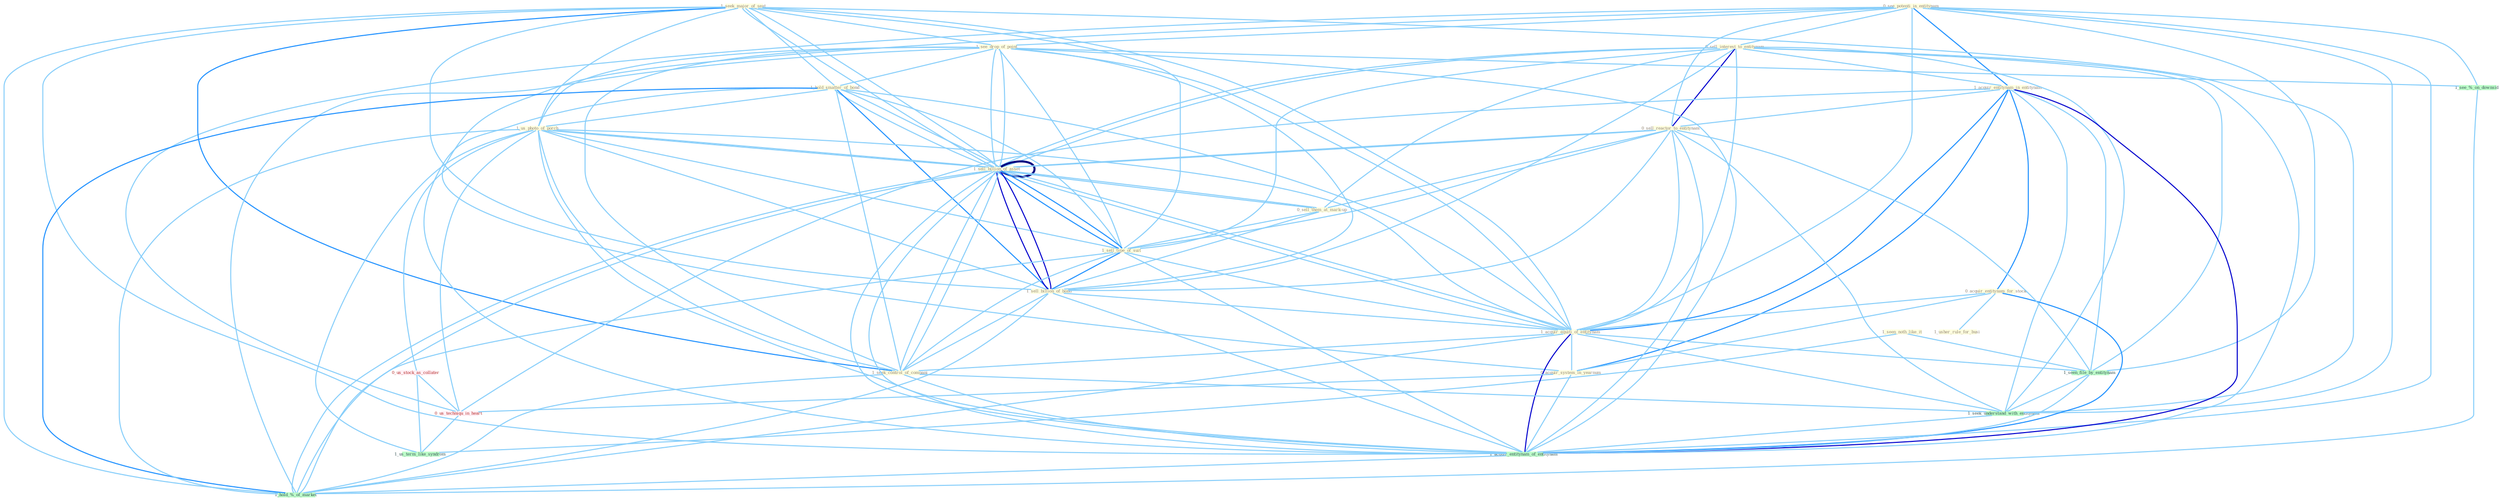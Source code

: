 Graph G{ 
    node
    [shape=polygon,style=filled,width=.5,height=.06,color="#BDFCC9",fixedsize=true,fontsize=4,
    fontcolor="#2f4f4f"];
    {node
    [color="#ffffe0", fontcolor="#8b7d6b"] "0_see_potenti_in_entitynam " "0_sell_interest_to_entitynam " "1_seek_major_of_seat " "1_see_drop_of_point " "1_hold_smatter_of_bond " "1_us_photo_of_porch " "1_acquir_entitynam_in_entitynam " "1_sell_billion_of_asset " "0_acquir_entitynam_for_stock " "1_usher_rule_for_busi " "0_sell_them_at_mark-up " "1_sell_type_of_suit " "0_sell_reactor_to_entitynam " "1_sell_billion_of_asset " "1_sell_billion_of_bond " "1_seen_noth_like_it " "1_acquir_equiti_of_entitynam " "0_acquir_system_in_yearnum " "1_seek_control_of_compani "}
{node [color="#fff0f5", fontcolor="#b22222"] "0_us_stock_as_collater " "0_us_techniqu_in_heart "}
edge [color="#B0E2FF"];

	"0_see_potenti_in_entitynam " -- "0_sell_interest_to_entitynam " [w="1", color="#87cefa" ];
	"0_see_potenti_in_entitynam " -- "1_see_drop_of_point " [w="1", color="#87cefa" ];
	"0_see_potenti_in_entitynam " -- "1_acquir_entitynam_in_entitynam " [w="2", color="#1e90ff" , len=0.8];
	"0_see_potenti_in_entitynam " -- "0_sell_reactor_to_entitynam " [w="1", color="#87cefa" ];
	"0_see_potenti_in_entitynam " -- "1_acquir_equiti_of_entitynam " [w="1", color="#87cefa" ];
	"0_see_potenti_in_entitynam " -- "0_acquir_system_in_yearnum " [w="1", color="#87cefa" ];
	"0_see_potenti_in_entitynam " -- "1_seen_file_by_entitynam " [w="1", color="#87cefa" ];
	"0_see_potenti_in_entitynam " -- "1_seek_understand_with_entitynam " [w="1", color="#87cefa" ];
	"0_see_potenti_in_entitynam " -- "1_acquir_entitynam_of_entitynam " [w="1", color="#87cefa" ];
	"0_see_potenti_in_entitynam " -- "0_us_techniqu_in_heart " [w="1", color="#87cefa" ];
	"0_see_potenti_in_entitynam " -- "1_see_%_on_downsid " [w="1", color="#87cefa" ];
	"0_sell_interest_to_entitynam " -- "1_acquir_entitynam_in_entitynam " [w="1", color="#87cefa" ];
	"0_sell_interest_to_entitynam " -- "1_sell_billion_of_asset " [w="1", color="#87cefa" ];
	"0_sell_interest_to_entitynam " -- "0_sell_them_at_mark-up " [w="1", color="#87cefa" ];
	"0_sell_interest_to_entitynam " -- "1_sell_type_of_suit " [w="1", color="#87cefa" ];
	"0_sell_interest_to_entitynam " -- "0_sell_reactor_to_entitynam " [w="3", color="#0000cd" , len=0.6];
	"0_sell_interest_to_entitynam " -- "1_sell_billion_of_asset " [w="1", color="#87cefa" ];
	"0_sell_interest_to_entitynam " -- "1_sell_billion_of_bond " [w="1", color="#87cefa" ];
	"0_sell_interest_to_entitynam " -- "1_acquir_equiti_of_entitynam " [w="1", color="#87cefa" ];
	"0_sell_interest_to_entitynam " -- "1_seen_file_by_entitynam " [w="1", color="#87cefa" ];
	"0_sell_interest_to_entitynam " -- "1_seek_understand_with_entitynam " [w="1", color="#87cefa" ];
	"0_sell_interest_to_entitynam " -- "1_acquir_entitynam_of_entitynam " [w="1", color="#87cefa" ];
	"1_seek_major_of_seat " -- "1_see_drop_of_point " [w="1", color="#87cefa" ];
	"1_seek_major_of_seat " -- "1_hold_smatter_of_bond " [w="1", color="#87cefa" ];
	"1_seek_major_of_seat " -- "1_us_photo_of_porch " [w="1", color="#87cefa" ];
	"1_seek_major_of_seat " -- "1_sell_billion_of_asset " [w="1", color="#87cefa" ];
	"1_seek_major_of_seat " -- "1_sell_type_of_suit " [w="1", color="#87cefa" ];
	"1_seek_major_of_seat " -- "1_sell_billion_of_asset " [w="1", color="#87cefa" ];
	"1_seek_major_of_seat " -- "1_sell_billion_of_bond " [w="1", color="#87cefa" ];
	"1_seek_major_of_seat " -- "1_acquir_equiti_of_entitynam " [w="1", color="#87cefa" ];
	"1_seek_major_of_seat " -- "1_seek_control_of_compani " [w="2", color="#1e90ff" , len=0.8];
	"1_seek_major_of_seat " -- "1_seek_understand_with_entitynam " [w="1", color="#87cefa" ];
	"1_seek_major_of_seat " -- "1_acquir_entitynam_of_entitynam " [w="1", color="#87cefa" ];
	"1_seek_major_of_seat " -- "1_hold_%_of_market " [w="1", color="#87cefa" ];
	"1_see_drop_of_point " -- "1_hold_smatter_of_bond " [w="1", color="#87cefa" ];
	"1_see_drop_of_point " -- "1_us_photo_of_porch " [w="1", color="#87cefa" ];
	"1_see_drop_of_point " -- "1_sell_billion_of_asset " [w="1", color="#87cefa" ];
	"1_see_drop_of_point " -- "1_sell_type_of_suit " [w="1", color="#87cefa" ];
	"1_see_drop_of_point " -- "1_sell_billion_of_asset " [w="1", color="#87cefa" ];
	"1_see_drop_of_point " -- "1_sell_billion_of_bond " [w="1", color="#87cefa" ];
	"1_see_drop_of_point " -- "1_acquir_equiti_of_entitynam " [w="1", color="#87cefa" ];
	"1_see_drop_of_point " -- "1_seek_control_of_compani " [w="1", color="#87cefa" ];
	"1_see_drop_of_point " -- "1_acquir_entitynam_of_entitynam " [w="1", color="#87cefa" ];
	"1_see_drop_of_point " -- "1_see_%_on_downsid " [w="1", color="#87cefa" ];
	"1_see_drop_of_point " -- "1_hold_%_of_market " [w="1", color="#87cefa" ];
	"1_hold_smatter_of_bond " -- "1_us_photo_of_porch " [w="1", color="#87cefa" ];
	"1_hold_smatter_of_bond " -- "1_sell_billion_of_asset " [w="1", color="#87cefa" ];
	"1_hold_smatter_of_bond " -- "1_sell_type_of_suit " [w="1", color="#87cefa" ];
	"1_hold_smatter_of_bond " -- "1_sell_billion_of_asset " [w="1", color="#87cefa" ];
	"1_hold_smatter_of_bond " -- "1_sell_billion_of_bond " [w="2", color="#1e90ff" , len=0.8];
	"1_hold_smatter_of_bond " -- "1_acquir_equiti_of_entitynam " [w="1", color="#87cefa" ];
	"1_hold_smatter_of_bond " -- "1_seek_control_of_compani " [w="1", color="#87cefa" ];
	"1_hold_smatter_of_bond " -- "1_acquir_entitynam_of_entitynam " [w="1", color="#87cefa" ];
	"1_hold_smatter_of_bond " -- "1_hold_%_of_market " [w="2", color="#1e90ff" , len=0.8];
	"1_us_photo_of_porch " -- "1_sell_billion_of_asset " [w="1", color="#87cefa" ];
	"1_us_photo_of_porch " -- "1_sell_type_of_suit " [w="1", color="#87cefa" ];
	"1_us_photo_of_porch " -- "1_sell_billion_of_asset " [w="1", color="#87cefa" ];
	"1_us_photo_of_porch " -- "1_sell_billion_of_bond " [w="1", color="#87cefa" ];
	"1_us_photo_of_porch " -- "1_acquir_equiti_of_entitynam " [w="1", color="#87cefa" ];
	"1_us_photo_of_porch " -- "1_seek_control_of_compani " [w="1", color="#87cefa" ];
	"1_us_photo_of_porch " -- "0_us_stock_as_collater " [w="1", color="#87cefa" ];
	"1_us_photo_of_porch " -- "1_acquir_entitynam_of_entitynam " [w="1", color="#87cefa" ];
	"1_us_photo_of_porch " -- "0_us_techniqu_in_heart " [w="1", color="#87cefa" ];
	"1_us_photo_of_porch " -- "1_us_term_like_syndrom " [w="1", color="#87cefa" ];
	"1_us_photo_of_porch " -- "1_hold_%_of_market " [w="1", color="#87cefa" ];
	"1_acquir_entitynam_in_entitynam " -- "0_acquir_entitynam_for_stock " [w="2", color="#1e90ff" , len=0.8];
	"1_acquir_entitynam_in_entitynam " -- "0_sell_reactor_to_entitynam " [w="1", color="#87cefa" ];
	"1_acquir_entitynam_in_entitynam " -- "1_acquir_equiti_of_entitynam " [w="2", color="#1e90ff" , len=0.8];
	"1_acquir_entitynam_in_entitynam " -- "0_acquir_system_in_yearnum " [w="2", color="#1e90ff" , len=0.8];
	"1_acquir_entitynam_in_entitynam " -- "1_seen_file_by_entitynam " [w="1", color="#87cefa" ];
	"1_acquir_entitynam_in_entitynam " -- "1_seek_understand_with_entitynam " [w="1", color="#87cefa" ];
	"1_acquir_entitynam_in_entitynam " -- "1_acquir_entitynam_of_entitynam " [w="3", color="#0000cd" , len=0.6];
	"1_acquir_entitynam_in_entitynam " -- "0_us_techniqu_in_heart " [w="1", color="#87cefa" ];
	"1_sell_billion_of_asset " -- "0_sell_them_at_mark-up " [w="1", color="#87cefa" ];
	"1_sell_billion_of_asset " -- "1_sell_type_of_suit " [w="2", color="#1e90ff" , len=0.8];
	"1_sell_billion_of_asset " -- "0_sell_reactor_to_entitynam " [w="1", color="#87cefa" ];
	"1_sell_billion_of_asset " -- "1_sell_billion_of_asset " [w="4", style=bold, color="#000080", len=0.4];
	"1_sell_billion_of_asset " -- "1_sell_billion_of_bond " [w="3", color="#0000cd" , len=0.6];
	"1_sell_billion_of_asset " -- "1_acquir_equiti_of_entitynam " [w="1", color="#87cefa" ];
	"1_sell_billion_of_asset " -- "1_seek_control_of_compani " [w="1", color="#87cefa" ];
	"1_sell_billion_of_asset " -- "1_acquir_entitynam_of_entitynam " [w="1", color="#87cefa" ];
	"1_sell_billion_of_asset " -- "1_hold_%_of_market " [w="1", color="#87cefa" ];
	"0_acquir_entitynam_for_stock " -- "1_usher_rule_for_busi " [w="1", color="#87cefa" ];
	"0_acquir_entitynam_for_stock " -- "1_acquir_equiti_of_entitynam " [w="1", color="#87cefa" ];
	"0_acquir_entitynam_for_stock " -- "0_acquir_system_in_yearnum " [w="1", color="#87cefa" ];
	"0_acquir_entitynam_for_stock " -- "1_acquir_entitynam_of_entitynam " [w="2", color="#1e90ff" , len=0.8];
	"0_sell_them_at_mark-up " -- "1_sell_type_of_suit " [w="1", color="#87cefa" ];
	"0_sell_them_at_mark-up " -- "0_sell_reactor_to_entitynam " [w="1", color="#87cefa" ];
	"0_sell_them_at_mark-up " -- "1_sell_billion_of_asset " [w="1", color="#87cefa" ];
	"0_sell_them_at_mark-up " -- "1_sell_billion_of_bond " [w="1", color="#87cefa" ];
	"1_sell_type_of_suit " -- "0_sell_reactor_to_entitynam " [w="1", color="#87cefa" ];
	"1_sell_type_of_suit " -- "1_sell_billion_of_asset " [w="2", color="#1e90ff" , len=0.8];
	"1_sell_type_of_suit " -- "1_sell_billion_of_bond " [w="2", color="#1e90ff" , len=0.8];
	"1_sell_type_of_suit " -- "1_acquir_equiti_of_entitynam " [w="1", color="#87cefa" ];
	"1_sell_type_of_suit " -- "1_seek_control_of_compani " [w="1", color="#87cefa" ];
	"1_sell_type_of_suit " -- "1_acquir_entitynam_of_entitynam " [w="1", color="#87cefa" ];
	"1_sell_type_of_suit " -- "1_hold_%_of_market " [w="1", color="#87cefa" ];
	"0_sell_reactor_to_entitynam " -- "1_sell_billion_of_asset " [w="1", color="#87cefa" ];
	"0_sell_reactor_to_entitynam " -- "1_sell_billion_of_bond " [w="1", color="#87cefa" ];
	"0_sell_reactor_to_entitynam " -- "1_acquir_equiti_of_entitynam " [w="1", color="#87cefa" ];
	"0_sell_reactor_to_entitynam " -- "1_seen_file_by_entitynam " [w="1", color="#87cefa" ];
	"0_sell_reactor_to_entitynam " -- "1_seek_understand_with_entitynam " [w="1", color="#87cefa" ];
	"0_sell_reactor_to_entitynam " -- "1_acquir_entitynam_of_entitynam " [w="1", color="#87cefa" ];
	"1_sell_billion_of_asset " -- "1_sell_billion_of_bond " [w="3", color="#0000cd" , len=0.6];
	"1_sell_billion_of_asset " -- "1_acquir_equiti_of_entitynam " [w="1", color="#87cefa" ];
	"1_sell_billion_of_asset " -- "1_seek_control_of_compani " [w="1", color="#87cefa" ];
	"1_sell_billion_of_asset " -- "1_acquir_entitynam_of_entitynam " [w="1", color="#87cefa" ];
	"1_sell_billion_of_asset " -- "1_hold_%_of_market " [w="1", color="#87cefa" ];
	"1_sell_billion_of_bond " -- "1_acquir_equiti_of_entitynam " [w="1", color="#87cefa" ];
	"1_sell_billion_of_bond " -- "1_seek_control_of_compani " [w="1", color="#87cefa" ];
	"1_sell_billion_of_bond " -- "1_acquir_entitynam_of_entitynam " [w="1", color="#87cefa" ];
	"1_sell_billion_of_bond " -- "1_hold_%_of_market " [w="1", color="#87cefa" ];
	"1_seen_noth_like_it " -- "1_seen_file_by_entitynam " [w="1", color="#87cefa" ];
	"1_seen_noth_like_it " -- "1_us_term_like_syndrom " [w="1", color="#87cefa" ];
	"1_acquir_equiti_of_entitynam " -- "0_acquir_system_in_yearnum " [w="1", color="#87cefa" ];
	"1_acquir_equiti_of_entitynam " -- "1_seek_control_of_compani " [w="1", color="#87cefa" ];
	"1_acquir_equiti_of_entitynam " -- "1_seen_file_by_entitynam " [w="1", color="#87cefa" ];
	"1_acquir_equiti_of_entitynam " -- "1_seek_understand_with_entitynam " [w="1", color="#87cefa" ];
	"1_acquir_equiti_of_entitynam " -- "1_acquir_entitynam_of_entitynam " [w="3", color="#0000cd" , len=0.6];
	"1_acquir_equiti_of_entitynam " -- "1_hold_%_of_market " [w="1", color="#87cefa" ];
	"0_acquir_system_in_yearnum " -- "1_acquir_entitynam_of_entitynam " [w="1", color="#87cefa" ];
	"0_acquir_system_in_yearnum " -- "0_us_techniqu_in_heart " [w="1", color="#87cefa" ];
	"1_seek_control_of_compani " -- "1_seek_understand_with_entitynam " [w="1", color="#87cefa" ];
	"1_seek_control_of_compani " -- "1_acquir_entitynam_of_entitynam " [w="1", color="#87cefa" ];
	"1_seek_control_of_compani " -- "1_hold_%_of_market " [w="1", color="#87cefa" ];
	"1_seen_file_by_entitynam " -- "1_seek_understand_with_entitynam " [w="1", color="#87cefa" ];
	"1_seen_file_by_entitynam " -- "1_acquir_entitynam_of_entitynam " [w="1", color="#87cefa" ];
	"0_us_stock_as_collater " -- "0_us_techniqu_in_heart " [w="1", color="#87cefa" ];
	"0_us_stock_as_collater " -- "1_us_term_like_syndrom " [w="1", color="#87cefa" ];
	"1_seek_understand_with_entitynam " -- "1_acquir_entitynam_of_entitynam " [w="1", color="#87cefa" ];
	"1_acquir_entitynam_of_entitynam " -- "1_hold_%_of_market " [w="1", color="#87cefa" ];
	"0_us_techniqu_in_heart " -- "1_us_term_like_syndrom " [w="1", color="#87cefa" ];
	"1_see_%_on_downsid " -- "1_hold_%_of_market " [w="1", color="#87cefa" ];
}
